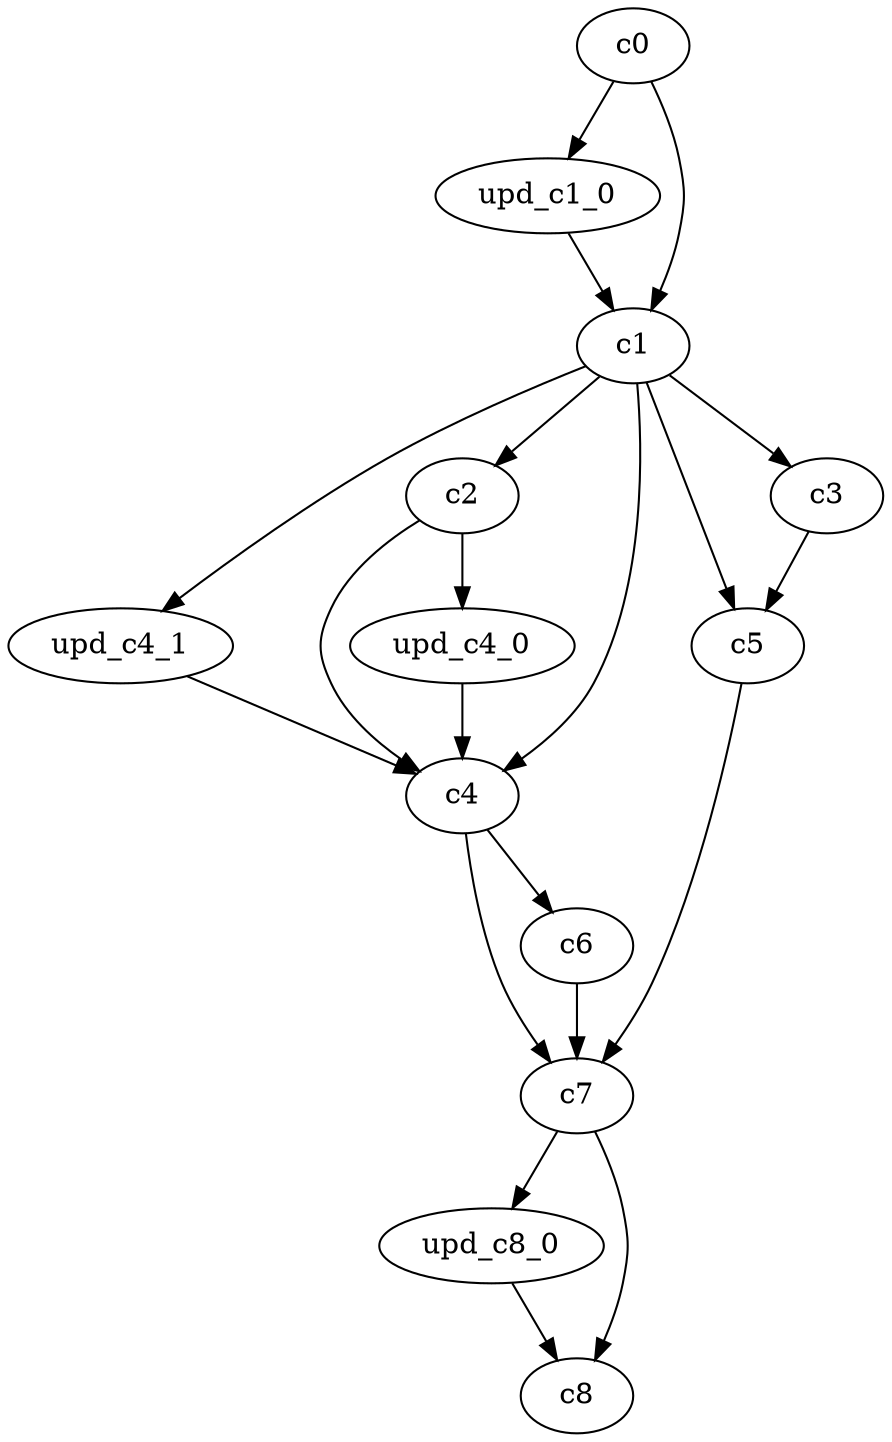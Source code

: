 strict digraph  {
	node [label="\N"];
	0	 [label=c0];
	1	 [label=upd_c1_0];
	0 -> 1;
	2	 [label=c1];
	0 -> 2;
	1 -> 2;
	3	 [label=c2];
	2 -> 3;
	4	 [label=c3];
	2 -> 4;
	6	 [label=upd_c4_1];
	2 -> 6;
	7	 [label=c4];
	2 -> 7;
	9	 [label=c5];
	2 -> 9;
	5	 [label=upd_c4_0];
	3 -> 5;
	3 -> 7;
	4 -> 9;
	5 -> 7;
	6 -> 7;
	8	 [label=c6];
	7 -> 8;
	10	 [label=c7];
	7 -> 10;
	8 -> 10;
	9 -> 10;
	11	 [label=upd_c8_0];
	10 -> 11;
	12	 [label=c8];
	10 -> 12;
	11 -> 12;
}
